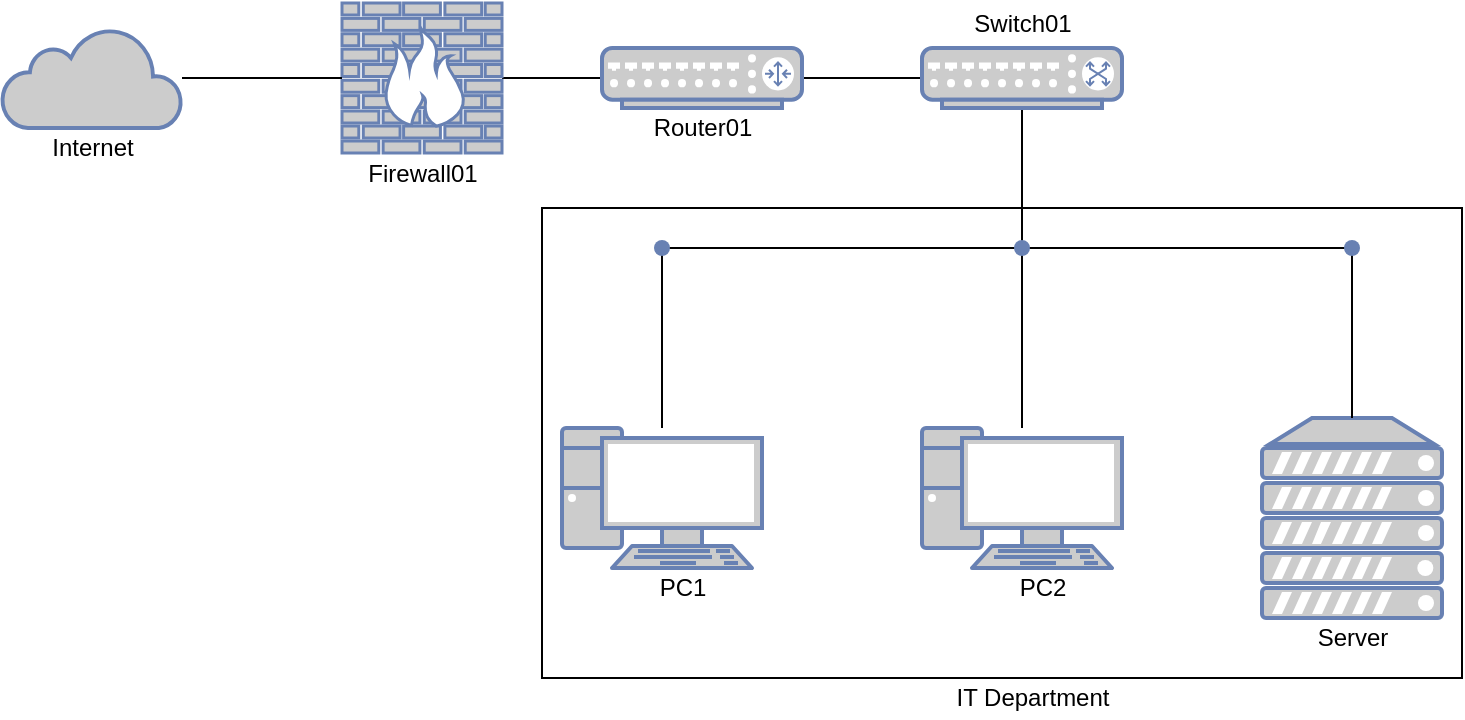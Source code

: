 <mxfile version="14.9.5" type="github">
  <diagram id="VGPbChae-F_0FtTXa2wn" name="Page-1">
    <mxGraphModel dx="1420" dy="1215" grid="1" gridSize="10" guides="1" tooltips="1" connect="1" arrows="1" fold="1" page="1" pageScale="1" pageWidth="850" pageHeight="1100" math="0" shadow="0">
      <root>
        <mxCell id="0" />
        <mxCell id="1" parent="0" />
        <mxCell id="_EGvWRqBnA80_kMGENiI-36" value="" style="whiteSpace=wrap;html=1;" vertex="1" parent="1">
          <mxGeometry x="360" y="300" width="460" height="235" as="geometry" />
        </mxCell>
        <mxCell id="_EGvWRqBnA80_kMGENiI-1" value="" style="fontColor=#0066CC;verticalAlign=top;verticalLabelPosition=bottom;labelPosition=center;align=center;html=1;outlineConnect=0;fillColor=#CCCCCC;strokeColor=#6881B3;gradientColor=none;gradientDirection=north;strokeWidth=2;shape=mxgraph.networks.pc;" vertex="1" parent="1">
          <mxGeometry x="370" y="410" width="100" height="70" as="geometry" />
        </mxCell>
        <mxCell id="_EGvWRqBnA80_kMGENiI-12" value="" style="edgeStyle=orthogonalEdgeStyle;rounded=0;orthogonalLoop=1;jettySize=auto;html=1;endArrow=none;endFill=0;" edge="1" parent="1" source="_EGvWRqBnA80_kMGENiI-2" target="_EGvWRqBnA80_kMGENiI-5">
          <mxGeometry relative="1" as="geometry" />
        </mxCell>
        <mxCell id="_EGvWRqBnA80_kMGENiI-2" value="" style="fontColor=#0066CC;verticalAlign=top;verticalLabelPosition=bottom;labelPosition=center;align=center;html=1;outlineConnect=0;fillColor=#CCCCCC;strokeColor=#6881B3;gradientColor=none;gradientDirection=north;strokeWidth=2;shape=mxgraph.networks.firewall;" vertex="1" parent="1">
          <mxGeometry x="260" y="197.5" width="80" height="75" as="geometry" />
        </mxCell>
        <mxCell id="_EGvWRqBnA80_kMGENiI-4" value="" style="fontColor=#0066CC;verticalAlign=top;verticalLabelPosition=bottom;labelPosition=center;align=center;html=1;outlineConnect=0;fillColor=#CCCCCC;strokeColor=#6881B3;gradientColor=none;gradientDirection=north;strokeWidth=2;shape=mxgraph.networks.server;" vertex="1" parent="1">
          <mxGeometry x="720" y="405" width="90" height="100" as="geometry" />
        </mxCell>
        <mxCell id="_EGvWRqBnA80_kMGENiI-13" value="" style="orthogonalLoop=1;jettySize=auto;html=1;rounded=0;endArrow=none;endFill=0;" edge="1" parent="1" source="_EGvWRqBnA80_kMGENiI-5" target="_EGvWRqBnA80_kMGENiI-6">
          <mxGeometry relative="1" as="geometry" />
        </mxCell>
        <mxCell id="_EGvWRqBnA80_kMGENiI-5" value="" style="fontColor=#0066CC;verticalAlign=top;verticalLabelPosition=bottom;labelPosition=center;align=center;html=1;outlineConnect=0;fillColor=#CCCCCC;strokeColor=#6881B3;gradientColor=none;gradientDirection=north;strokeWidth=2;shape=mxgraph.networks.router;" vertex="1" parent="1">
          <mxGeometry x="390" y="220" width="100" height="30" as="geometry" />
        </mxCell>
        <mxCell id="_EGvWRqBnA80_kMGENiI-17" value="" style="edgeStyle=orthogonalEdgeStyle;rounded=0;orthogonalLoop=1;jettySize=auto;html=1;endArrow=none;endFill=0;" edge="1" parent="1" source="_EGvWRqBnA80_kMGENiI-6" target="_EGvWRqBnA80_kMGENiI-16">
          <mxGeometry relative="1" as="geometry" />
        </mxCell>
        <mxCell id="_EGvWRqBnA80_kMGENiI-6" value="" style="fontColor=#0066CC;verticalAlign=top;verticalLabelPosition=bottom;labelPosition=center;align=center;html=1;outlineConnect=0;fillColor=#CCCCCC;strokeColor=#6881B3;gradientColor=none;gradientDirection=north;strokeWidth=2;shape=mxgraph.networks.switch;" vertex="1" parent="1">
          <mxGeometry x="550" y="220" width="100" height="30" as="geometry" />
        </mxCell>
        <mxCell id="_EGvWRqBnA80_kMGENiI-11" value="" style="edgeStyle=orthogonalEdgeStyle;rounded=0;orthogonalLoop=1;jettySize=auto;html=1;endArrow=none;endFill=0;" edge="1" parent="1" source="_EGvWRqBnA80_kMGENiI-7" target="_EGvWRqBnA80_kMGENiI-2">
          <mxGeometry relative="1" as="geometry" />
        </mxCell>
        <mxCell id="_EGvWRqBnA80_kMGENiI-7" value="" style="html=1;outlineConnect=0;fillColor=#CCCCCC;strokeColor=#6881B3;gradientColor=none;gradientDirection=north;strokeWidth=2;shape=mxgraph.networks.cloud;fontColor=#ffffff;" vertex="1" parent="1">
          <mxGeometry x="90" y="210" width="90" height="50" as="geometry" />
        </mxCell>
        <mxCell id="_EGvWRqBnA80_kMGENiI-10" value="" style="fontColor=#0066CC;verticalAlign=top;verticalLabelPosition=bottom;labelPosition=center;align=center;html=1;outlineConnect=0;fillColor=#CCCCCC;strokeColor=#6881B3;gradientColor=none;gradientDirection=north;strokeWidth=2;shape=mxgraph.networks.pc;" vertex="1" parent="1">
          <mxGeometry x="550" y="410" width="100" height="70" as="geometry" />
        </mxCell>
        <mxCell id="_EGvWRqBnA80_kMGENiI-18" value="" style="edgeStyle=orthogonalEdgeStyle;rounded=0;orthogonalLoop=1;jettySize=auto;html=1;endArrow=none;endFill=0;" edge="1" parent="1" source="_EGvWRqBnA80_kMGENiI-16" target="_EGvWRqBnA80_kMGENiI-10">
          <mxGeometry relative="1" as="geometry" />
        </mxCell>
        <mxCell id="_EGvWRqBnA80_kMGENiI-20" value="" style="edgeStyle=orthogonalEdgeStyle;rounded=0;orthogonalLoop=1;jettySize=auto;html=1;endArrow=none;endFill=0;" edge="1" parent="1" source="_EGvWRqBnA80_kMGENiI-16" target="_EGvWRqBnA80_kMGENiI-19">
          <mxGeometry relative="1" as="geometry" />
        </mxCell>
        <mxCell id="_EGvWRqBnA80_kMGENiI-25" value="" style="edgeStyle=orthogonalEdgeStyle;rounded=0;orthogonalLoop=1;jettySize=auto;html=1;endArrow=none;endFill=0;" edge="1" parent="1" source="_EGvWRqBnA80_kMGENiI-16" target="_EGvWRqBnA80_kMGENiI-24">
          <mxGeometry relative="1" as="geometry" />
        </mxCell>
        <mxCell id="_EGvWRqBnA80_kMGENiI-16" value="" style="shape=waypoint;size=6;pointerEvents=1;points=[];fillColor=#CCCCCC;resizable=0;rotatable=0;perimeter=centerPerimeter;snapToPoint=1;fontColor=#0066CC;verticalAlign=top;strokeColor=#6881B3;strokeWidth=2;gradientDirection=north;" vertex="1" parent="1">
          <mxGeometry x="580" y="300" width="40" height="40" as="geometry" />
        </mxCell>
        <mxCell id="_EGvWRqBnA80_kMGENiI-21" value="" style="edgeStyle=orthogonalEdgeStyle;rounded=0;orthogonalLoop=1;jettySize=auto;html=1;endArrow=none;endFill=0;" edge="1" parent="1" source="_EGvWRqBnA80_kMGENiI-19" target="_EGvWRqBnA80_kMGENiI-1">
          <mxGeometry relative="1" as="geometry" />
        </mxCell>
        <mxCell id="_EGvWRqBnA80_kMGENiI-19" value="" style="shape=waypoint;size=6;pointerEvents=1;points=[];fillColor=#CCCCCC;resizable=0;rotatable=0;perimeter=centerPerimeter;snapToPoint=1;fontColor=#0066CC;verticalAlign=top;strokeColor=#6881B3;strokeWidth=2;gradientDirection=north;" vertex="1" parent="1">
          <mxGeometry x="400" y="300" width="40" height="40" as="geometry" />
        </mxCell>
        <mxCell id="_EGvWRqBnA80_kMGENiI-26" value="" style="edgeStyle=orthogonalEdgeStyle;rounded=0;orthogonalLoop=1;jettySize=auto;html=1;endArrow=none;endFill=0;" edge="1" parent="1" source="_EGvWRqBnA80_kMGENiI-24" target="_EGvWRqBnA80_kMGENiI-4">
          <mxGeometry relative="1" as="geometry" />
        </mxCell>
        <mxCell id="_EGvWRqBnA80_kMGENiI-24" value="" style="shape=waypoint;size=6;pointerEvents=1;points=[];fillColor=#CCCCCC;resizable=0;rotatable=0;perimeter=centerPerimeter;snapToPoint=1;fontColor=#0066CC;verticalAlign=top;strokeColor=#6881B3;strokeWidth=2;gradientDirection=north;" vertex="1" parent="1">
          <mxGeometry x="745" y="300" width="40" height="40" as="geometry" />
        </mxCell>
        <mxCell id="_EGvWRqBnA80_kMGENiI-28" value="Internet" style="text;html=1;resizable=0;autosize=1;align=center;verticalAlign=middle;points=[];fillColor=none;strokeColor=none;rounded=0;" vertex="1" parent="1">
          <mxGeometry x="105" y="260" width="60" height="20" as="geometry" />
        </mxCell>
        <mxCell id="_EGvWRqBnA80_kMGENiI-30" value="Firewall01" style="text;html=1;resizable=0;autosize=1;align=center;verticalAlign=middle;points=[];fillColor=none;strokeColor=none;rounded=0;" vertex="1" parent="1">
          <mxGeometry x="265" y="272.5" width="70" height="20" as="geometry" />
        </mxCell>
        <mxCell id="_EGvWRqBnA80_kMGENiI-31" value="Router01" style="text;html=1;resizable=0;autosize=1;align=center;verticalAlign=middle;points=[];fillColor=none;strokeColor=none;rounded=0;" vertex="1" parent="1">
          <mxGeometry x="410" y="250" width="60" height="20" as="geometry" />
        </mxCell>
        <mxCell id="_EGvWRqBnA80_kMGENiI-32" value="Switch01" style="text;html=1;resizable=0;autosize=1;align=center;verticalAlign=middle;points=[];fillColor=none;strokeColor=none;rounded=0;" vertex="1" parent="1">
          <mxGeometry x="570" y="197.5" width="60" height="20" as="geometry" />
        </mxCell>
        <mxCell id="_EGvWRqBnA80_kMGENiI-33" value="PC1" style="text;html=1;resizable=0;autosize=1;align=center;verticalAlign=middle;points=[];fillColor=none;strokeColor=none;rounded=0;" vertex="1" parent="1">
          <mxGeometry x="410" y="480" width="40" height="20" as="geometry" />
        </mxCell>
        <mxCell id="_EGvWRqBnA80_kMGENiI-34" value="PC2" style="text;html=1;resizable=0;autosize=1;align=center;verticalAlign=middle;points=[];fillColor=none;strokeColor=none;rounded=0;" vertex="1" parent="1">
          <mxGeometry x="590" y="480" width="40" height="20" as="geometry" />
        </mxCell>
        <mxCell id="_EGvWRqBnA80_kMGENiI-35" value="Server" style="text;html=1;resizable=0;autosize=1;align=center;verticalAlign=middle;points=[];fillColor=none;strokeColor=none;rounded=0;" vertex="1" parent="1">
          <mxGeometry x="740" y="505" width="50" height="20" as="geometry" />
        </mxCell>
        <mxCell id="_EGvWRqBnA80_kMGENiI-37" value="IT Department" style="text;html=1;resizable=0;autosize=1;align=center;verticalAlign=middle;points=[];fillColor=none;strokeColor=none;rounded=0;" vertex="1" parent="1">
          <mxGeometry x="560" y="535" width="90" height="20" as="geometry" />
        </mxCell>
      </root>
    </mxGraphModel>
  </diagram>
</mxfile>
